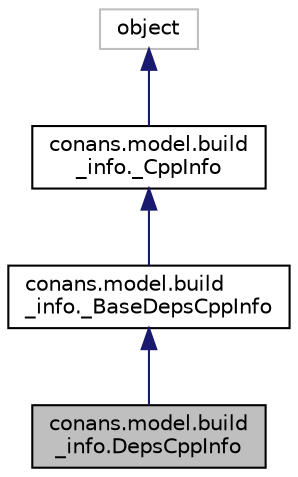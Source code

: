 digraph "conans.model.build_info.DepsCppInfo"
{
 // LATEX_PDF_SIZE
  edge [fontname="Helvetica",fontsize="10",labelfontname="Helvetica",labelfontsize="10"];
  node [fontname="Helvetica",fontsize="10",shape=record];
  Node1 [label="conans.model.build\l_info.DepsCppInfo",height=0.2,width=0.4,color="black", fillcolor="grey75", style="filled", fontcolor="black",tooltip=" "];
  Node2 -> Node1 [dir="back",color="midnightblue",fontsize="10",style="solid",fontname="Helvetica"];
  Node2 [label="conans.model.build\l_info._BaseDepsCppInfo",height=0.2,width=0.4,color="black", fillcolor="white", style="filled",URL="$classconans_1_1model_1_1build__info_1_1__BaseDepsCppInfo.html",tooltip=" "];
  Node3 -> Node2 [dir="back",color="midnightblue",fontsize="10",style="solid",fontname="Helvetica"];
  Node3 [label="conans.model.build\l_info._CppInfo",height=0.2,width=0.4,color="black", fillcolor="white", style="filled",URL="$classconans_1_1model_1_1build__info_1_1__CppInfo.html",tooltip=" "];
  Node4 -> Node3 [dir="back",color="midnightblue",fontsize="10",style="solid",fontname="Helvetica"];
  Node4 [label="object",height=0.2,width=0.4,color="grey75", fillcolor="white", style="filled",tooltip=" "];
}
